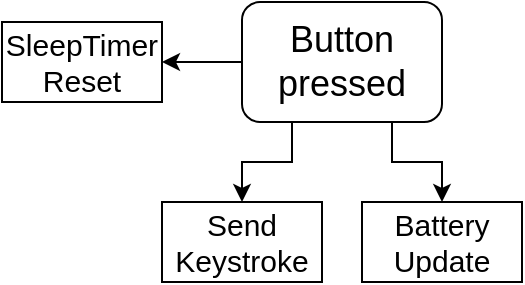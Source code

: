 <mxfile version="15.8.6" type="device"><diagram id="nIH-TmAcl32Z2OqCELrm" name="Page-1"><mxGraphModel dx="3076" dy="762" grid="1" gridSize="10" guides="1" tooltips="1" connect="1" arrows="1" fold="1" page="1" pageScale="1" pageWidth="827" pageHeight="1169" math="0" shadow="0"><root><mxCell id="0"/><mxCell id="1" parent="0"/><mxCell id="MmbhZuD45A7wJGSKKhG8-1" style="edgeStyle=orthogonalEdgeStyle;rounded=0;orthogonalLoop=1;jettySize=auto;html=1;exitX=0.25;exitY=1;exitDx=0;exitDy=0;entryX=0.5;entryY=0;entryDx=0;entryDy=0;fontSize=10;" edge="1" parent="1" source="MmbhZuD45A7wJGSKKhG8-4" target="MmbhZuD45A7wJGSKKhG8-6"><mxGeometry relative="1" as="geometry"/></mxCell><mxCell id="MmbhZuD45A7wJGSKKhG8-2" style="edgeStyle=orthogonalEdgeStyle;rounded=0;orthogonalLoop=1;jettySize=auto;html=1;exitX=0.75;exitY=1;exitDx=0;exitDy=0;entryX=0.5;entryY=0;entryDx=0;entryDy=0;fontSize=10;" edge="1" parent="1" source="MmbhZuD45A7wJGSKKhG8-4" target="MmbhZuD45A7wJGSKKhG8-8"><mxGeometry relative="1" as="geometry"/></mxCell><mxCell id="MmbhZuD45A7wJGSKKhG8-3" style="edgeStyle=orthogonalEdgeStyle;rounded=0;orthogonalLoop=1;jettySize=auto;html=1;exitX=0;exitY=0.5;exitDx=0;exitDy=0;entryX=1;entryY=0.5;entryDx=0;entryDy=0;fontSize=10;startArrow=none;startFill=0;endArrow=classic;endFill=1;" edge="1" parent="1" source="MmbhZuD45A7wJGSKKhG8-4" target="MmbhZuD45A7wJGSKKhG8-9"><mxGeometry relative="1" as="geometry"/></mxCell><mxCell id="MmbhZuD45A7wJGSKKhG8-4" value="&lt;font style=&quot;font-size: 18px&quot;&gt;Button&lt;br&gt;pressed&lt;/font&gt;" style="rounded=1;whiteSpace=wrap;html=1;fontSize=18;" vertex="1" parent="1"><mxGeometry x="-1150" y="440" width="100" height="60" as="geometry"/></mxCell><mxCell id="MmbhZuD45A7wJGSKKhG8-6" value="&lt;font style=&quot;font-size: 15px&quot;&gt;Send Keystroke&lt;/font&gt;" style="rounded=0;whiteSpace=wrap;html=1;fontSize=10;" vertex="1" parent="1"><mxGeometry x="-1190" y="540" width="80" height="40" as="geometry"/></mxCell><mxCell id="MmbhZuD45A7wJGSKKhG8-8" value="&lt;font style=&quot;font-size: 15px&quot;&gt;Battery Update&lt;/font&gt;" style="rounded=0;whiteSpace=wrap;html=1;fontSize=10;" vertex="1" parent="1"><mxGeometry x="-1090" y="540" width="80" height="40" as="geometry"/></mxCell><mxCell id="MmbhZuD45A7wJGSKKhG8-9" value="&lt;font&gt;&lt;span style=&quot;font-size: 15px&quot;&gt;SleepTimer Reset&lt;/span&gt;&lt;br&gt;&lt;/font&gt;" style="rounded=0;whiteSpace=wrap;html=1;fontSize=10;" vertex="1" parent="1"><mxGeometry x="-1270" y="450" width="80" height="40" as="geometry"/></mxCell></root></mxGraphModel></diagram></mxfile>